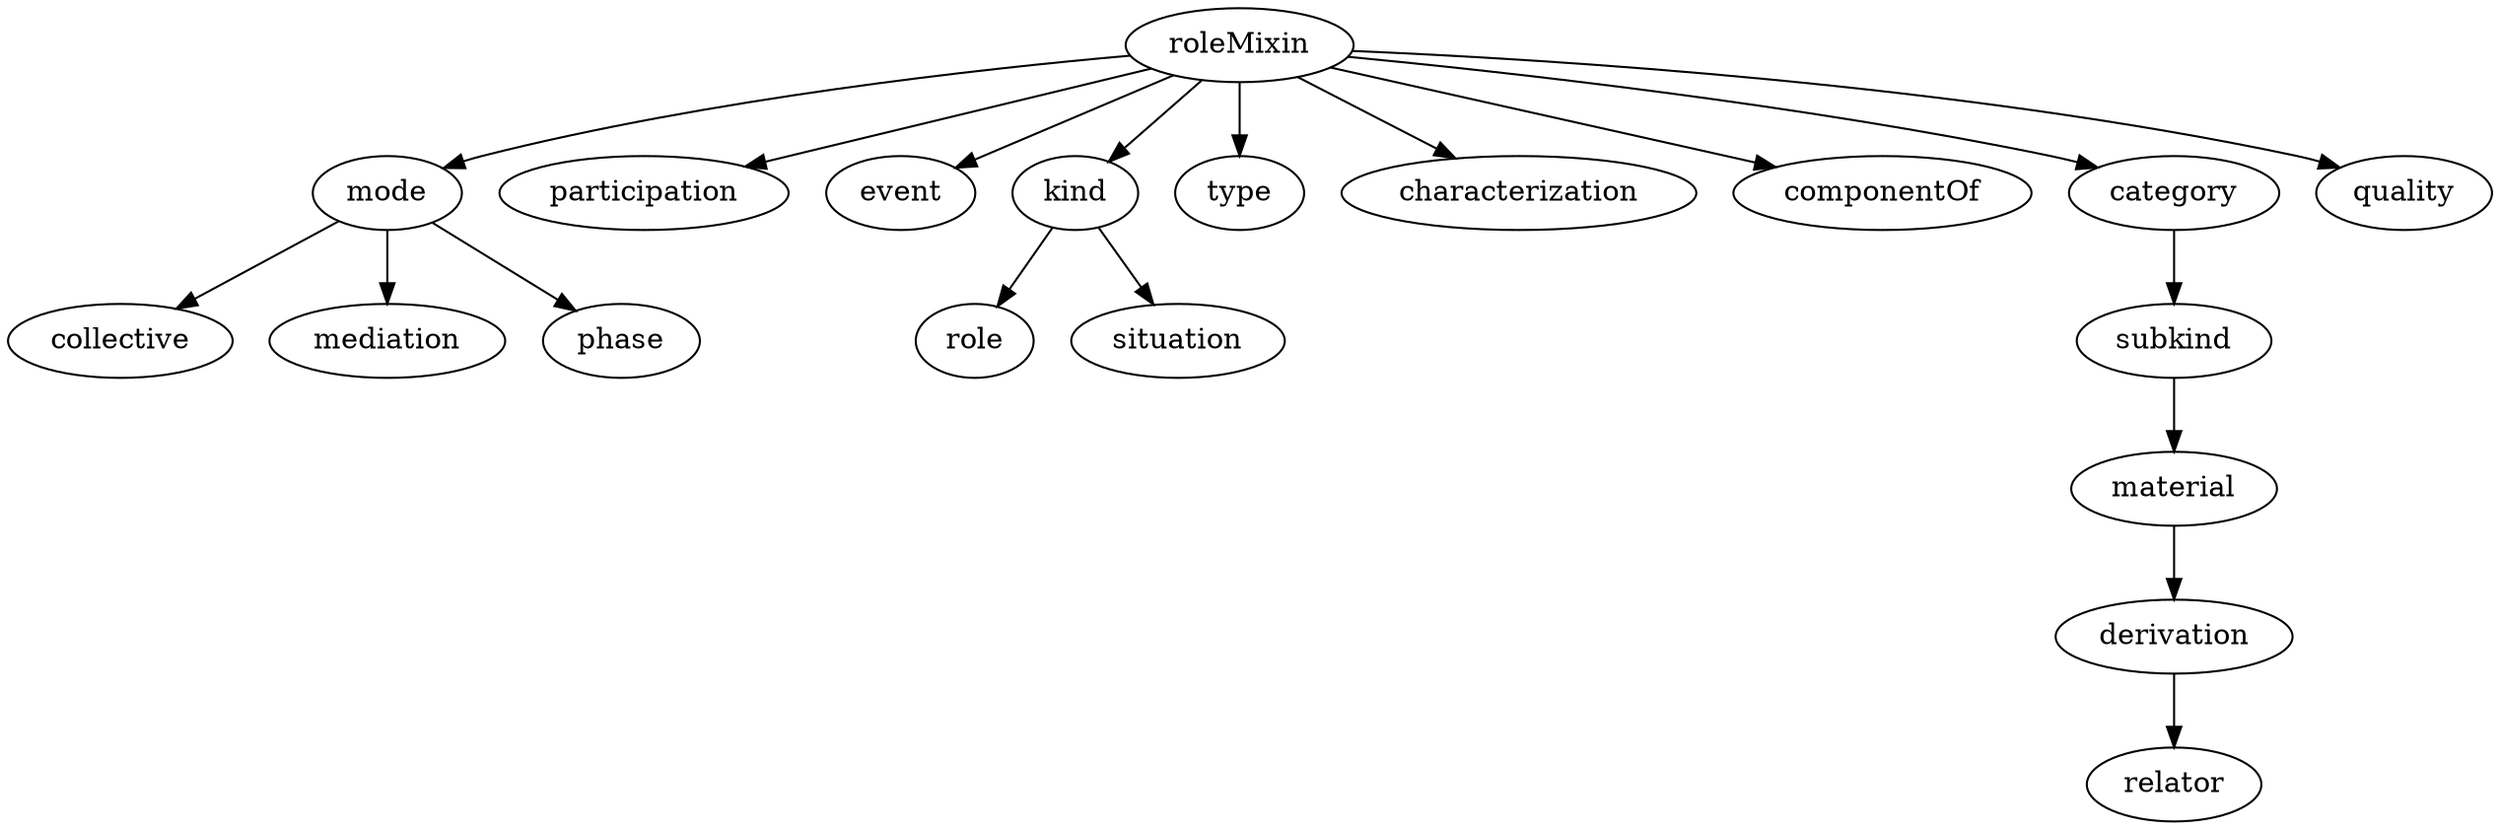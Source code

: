 strict digraph  {
roleMixin;
mode;
participation;
event;
kind;
type;
characterization;
componentOf;
category;
quality;
collective;
mediation;
phase;
subkind;
material;
role;
situation;
derivation;
relator;
roleMixin -> mode;
roleMixin -> participation;
roleMixin -> event;
roleMixin -> kind;
roleMixin -> type;
roleMixin -> characterization;
roleMixin -> componentOf;
roleMixin -> category;
roleMixin -> quality;
mode -> collective;
mode -> mediation;
mode -> phase;
kind -> role;
kind -> situation;
category -> subkind;
subkind -> material;
material -> derivation;
derivation -> relator;
}
